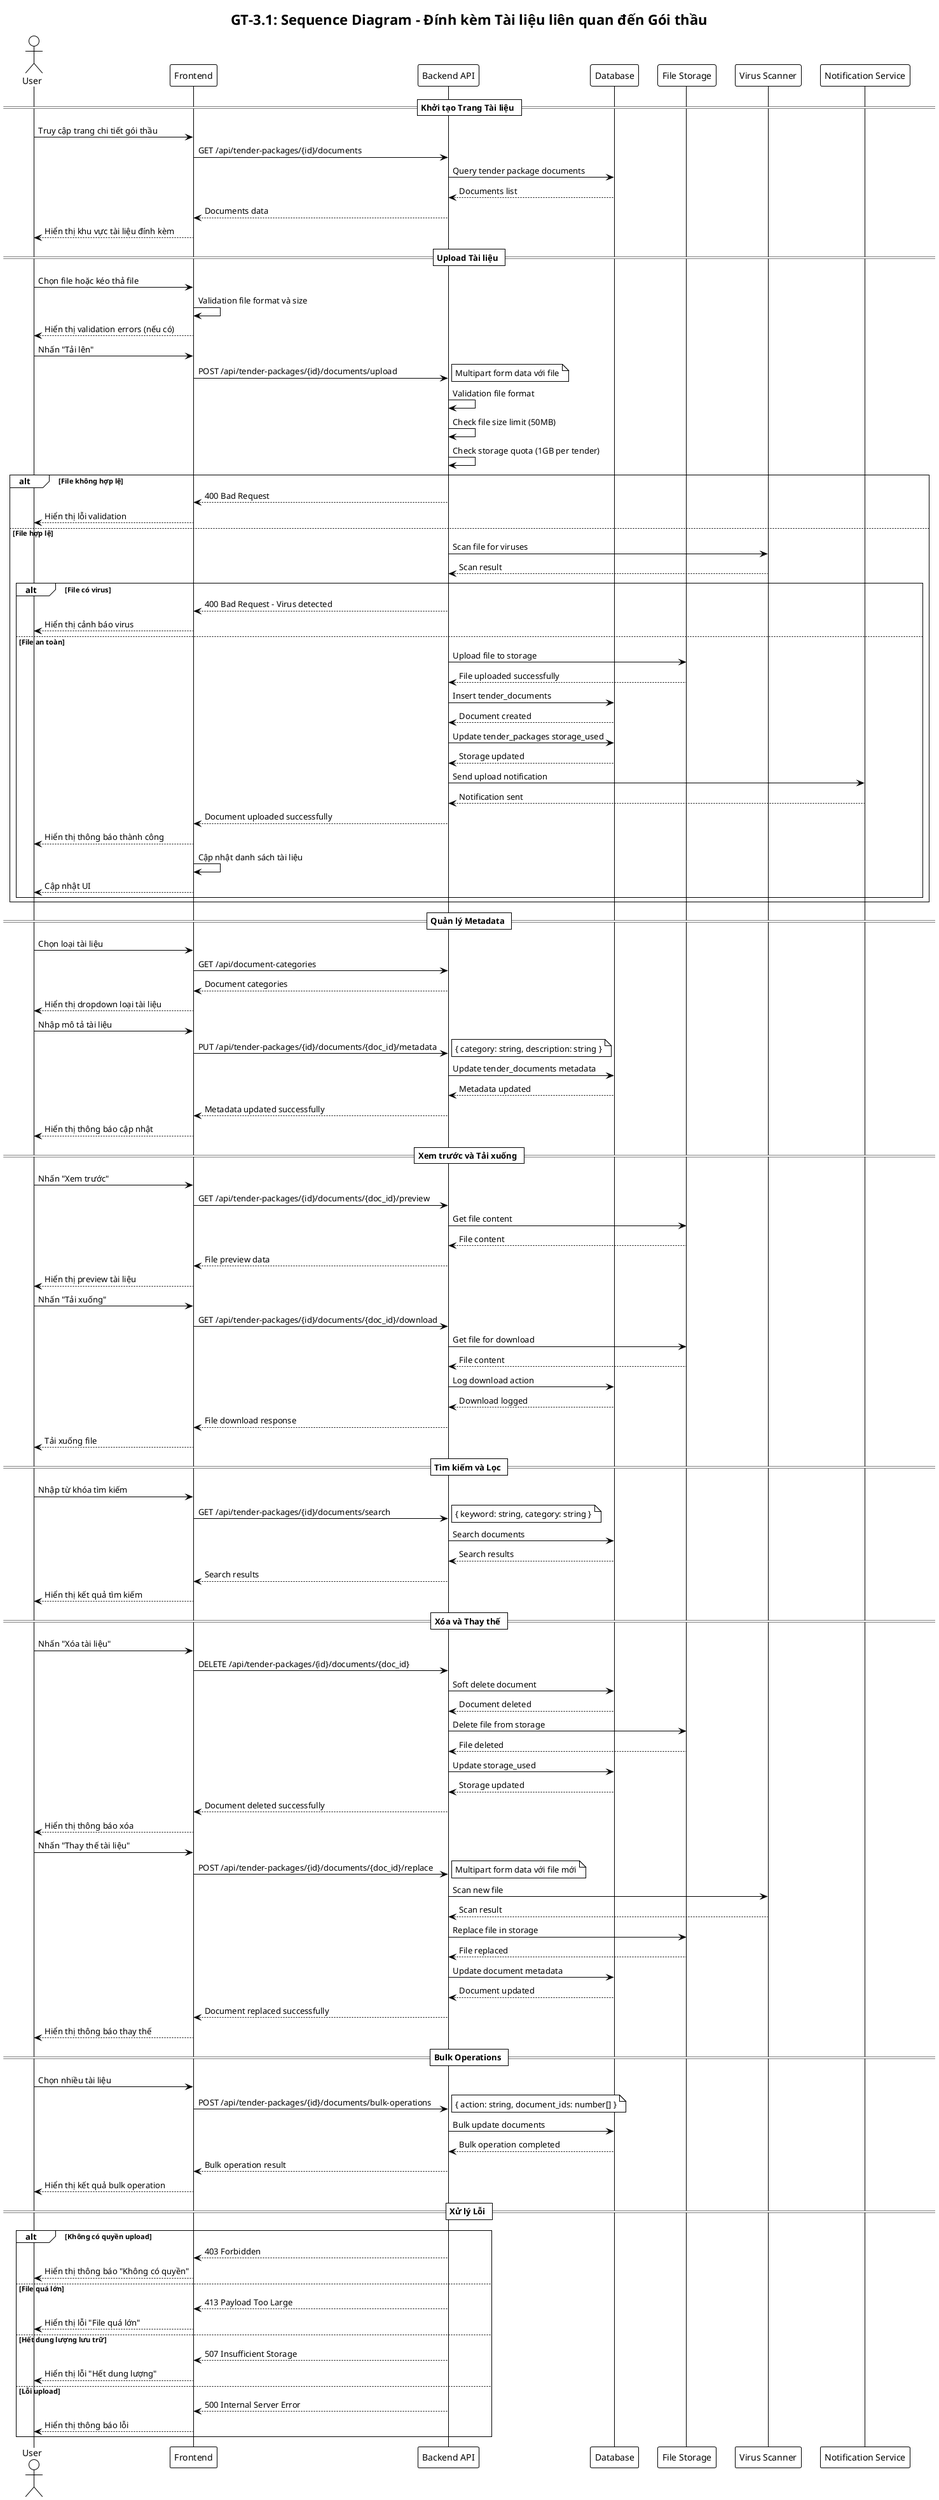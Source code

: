 @startuml GT-3.1 Sequence Diagram
!theme plain
skinparam sequenceFontSize 12

title GT-3.1: Sequence Diagram - Đính kèm Tài liệu liên quan đến Gói thầu

actor User as U
participant "Frontend" as F
participant "Backend API" as B
participant "Database" as D
participant "File Storage" as FS
participant "Virus Scanner" as VS
participant "Notification Service" as N

== Khởi tạo Trang Tài liệu ==

U -> F: Truy cập trang chi tiết gói thầu
F -> B: GET /api/tender-packages/{id}/documents
B -> D: Query tender package documents
D --> B: Documents list
B --> F: Documents data
F --> U: Hiển thị khu vực tài liệu đính kèm

== Upload Tài liệu ==

U -> F: Chọn file hoặc kéo thả file
F -> F: Validation file format và size
F --> U: Hiển thị validation errors (nếu có)

U -> F: Nhấn "Tải lên"
F -> B: POST /api/tender-packages/{id}/documents/upload
note right: Multipart form data với file

B -> B: Validation file format
B -> B: Check file size limit (50MB)
B -> B: Check storage quota (1GB per tender)

alt File không hợp lệ
    B --> F: 400 Bad Request
    F --> U: Hiển thị lỗi validation
else File hợp lệ
    B -> VS: Scan file for viruses
    VS --> B: Scan result
    
    alt File có virus
        B --> F: 400 Bad Request - Virus detected
        F --> U: Hiển thị cảnh báo virus
    else File an toàn
        B -> FS: Upload file to storage
        FS --> B: File uploaded successfully
        B -> D: Insert tender_documents
        D --> B: Document created
        B -> D: Update tender_packages storage_used
        D --> B: Storage updated
        B -> N: Send upload notification
        N --> B: Notification sent
        B --> F: Document uploaded successfully
        F --> U: Hiển thị thông báo thành công
        F -> F: Cập nhật danh sách tài liệu
        F --> U: Cập nhật UI
    end
end

== Quản lý Metadata ==

U -> F: Chọn loại tài liệu
F -> B: GET /api/document-categories
B --> F: Document categories
F --> U: Hiển thị dropdown loại tài liệu

U -> F: Nhập mô tả tài liệu
F -> B: PUT /api/tender-packages/{id}/documents/{doc_id}/metadata
note right: { category: string, description: string }

B -> D: Update tender_documents metadata
D --> B: Metadata updated
B --> F: Metadata updated successfully
F --> U: Hiển thị thông báo cập nhật

== Xem trước và Tải xuống ==

U -> F: Nhấn "Xem trước"
F -> B: GET /api/tender-packages/{id}/documents/{doc_id}/preview
B -> FS: Get file content
FS --> B: File content
B --> F: File preview data
F --> U: Hiển thị preview tài liệu

U -> F: Nhấn "Tải xuống"
F -> B: GET /api/tender-packages/{id}/documents/{doc_id}/download
B -> FS: Get file for download
FS --> B: File content
B -> D: Log download action
D --> B: Download logged
B --> F: File download response
F --> U: Tải xuống file

== Tìm kiếm và Lọc ==

U -> F: Nhập từ khóa tìm kiếm
F -> B: GET /api/tender-packages/{id}/documents/search
note right: { keyword: string, category: string }

B -> D: Search documents
D --> B: Search results
B --> F: Search results
F --> U: Hiển thị kết quả tìm kiếm

== Xóa và Thay thế ==

U -> F: Nhấn "Xóa tài liệu"
F -> B: DELETE /api/tender-packages/{id}/documents/{doc_id}
B -> D: Soft delete document
D --> B: Document deleted
B -> FS: Delete file from storage
FS --> B: File deleted
B -> D: Update storage_used
D --> B: Storage updated
B --> F: Document deleted successfully
F --> U: Hiển thị thông báo xóa

U -> F: Nhấn "Thay thế tài liệu"
F -> B: POST /api/tender-packages/{id}/documents/{doc_id}/replace
note right: Multipart form data với file mới

B -> VS: Scan new file
VS --> B: Scan result
B -> FS: Replace file in storage
FS --> B: File replaced
B -> D: Update document metadata
D --> B: Document updated
B --> F: Document replaced successfully
F --> U: Hiển thị thông báo thay thế

== Bulk Operations ==

U -> F: Chọn nhiều tài liệu
F -> B: POST /api/tender-packages/{id}/documents/bulk-operations
note right: { action: string, document_ids: number[] }

B -> D: Bulk update documents
D --> B: Bulk operation completed
B --> F: Bulk operation result
F --> U: Hiển thị kết quả bulk operation

== Xử lý Lỗi ==

alt Không có quyền upload
    B --> F: 403 Forbidden
    F --> U: Hiển thị thông báo "Không có quyền"
else File quá lớn
    B --> F: 413 Payload Too Large
    F --> U: Hiển thị lỗi "File quá lớn"
else Hết dung lượng lưu trữ
    B --> F: 507 Insufficient Storage
    F --> U: Hiển thị lỗi "Hết dung lượng"
else Lỗi upload
    B --> F: 500 Internal Server Error
    F --> U: Hiển thị thông báo lỗi
end

@enduml

